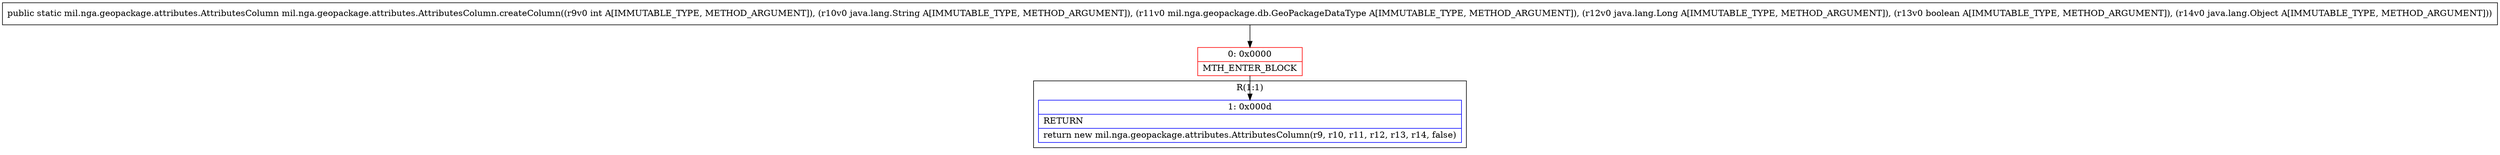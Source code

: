 digraph "CFG formil.nga.geopackage.attributes.AttributesColumn.createColumn(ILjava\/lang\/String;Lmil\/nga\/geopackage\/db\/GeoPackageDataType;Ljava\/lang\/Long;ZLjava\/lang\/Object;)Lmil\/nga\/geopackage\/attributes\/AttributesColumn;" {
subgraph cluster_Region_1110526256 {
label = "R(1:1)";
node [shape=record,color=blue];
Node_1 [shape=record,label="{1\:\ 0x000d|RETURN\l|return new mil.nga.geopackage.attributes.AttributesColumn(r9, r10, r11, r12, r13, r14, false)\l}"];
}
Node_0 [shape=record,color=red,label="{0\:\ 0x0000|MTH_ENTER_BLOCK\l}"];
MethodNode[shape=record,label="{public static mil.nga.geopackage.attributes.AttributesColumn mil.nga.geopackage.attributes.AttributesColumn.createColumn((r9v0 int A[IMMUTABLE_TYPE, METHOD_ARGUMENT]), (r10v0 java.lang.String A[IMMUTABLE_TYPE, METHOD_ARGUMENT]), (r11v0 mil.nga.geopackage.db.GeoPackageDataType A[IMMUTABLE_TYPE, METHOD_ARGUMENT]), (r12v0 java.lang.Long A[IMMUTABLE_TYPE, METHOD_ARGUMENT]), (r13v0 boolean A[IMMUTABLE_TYPE, METHOD_ARGUMENT]), (r14v0 java.lang.Object A[IMMUTABLE_TYPE, METHOD_ARGUMENT])) }"];
MethodNode -> Node_0;
Node_0 -> Node_1;
}

